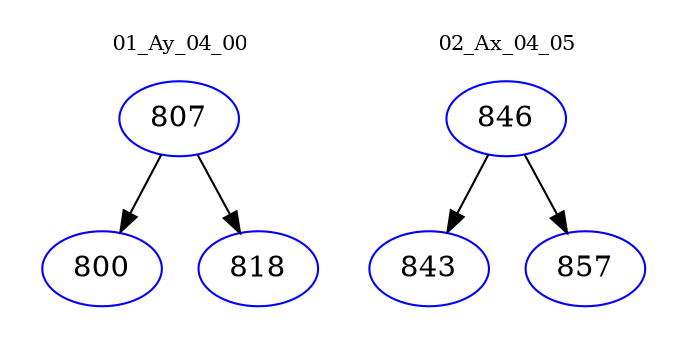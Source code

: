 digraph{
subgraph cluster_0 {
color = white
label = "01_Ay_04_00";
fontsize=10;
T0_807 [label="807", color="blue"]
T0_807 -> T0_800 [color="black"]
T0_800 [label="800", color="blue"]
T0_807 -> T0_818 [color="black"]
T0_818 [label="818", color="blue"]
}
subgraph cluster_1 {
color = white
label = "02_Ax_04_05";
fontsize=10;
T1_846 [label="846", color="blue"]
T1_846 -> T1_843 [color="black"]
T1_843 [label="843", color="blue"]
T1_846 -> T1_857 [color="black"]
T1_857 [label="857", color="blue"]
}
}
